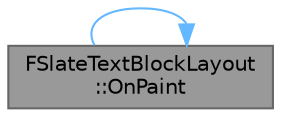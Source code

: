 digraph "FSlateTextBlockLayout::OnPaint"
{
 // INTERACTIVE_SVG=YES
 // LATEX_PDF_SIZE
  bgcolor="transparent";
  edge [fontname=Helvetica,fontsize=10,labelfontname=Helvetica,labelfontsize=10];
  node [fontname=Helvetica,fontsize=10,shape=box,height=0.2,width=0.4];
  rankdir="LR";
  Node1 [id="Node000001",label="FSlateTextBlockLayout\l::OnPaint",height=0.2,width=0.4,color="gray40", fillcolor="grey60", style="filled", fontcolor="black",tooltip="Paint this layout, updating the internal cache as required."];
  Node1 -> Node1 [id="edge1_Node000001_Node000001",color="steelblue1",style="solid",tooltip=" "];
}
